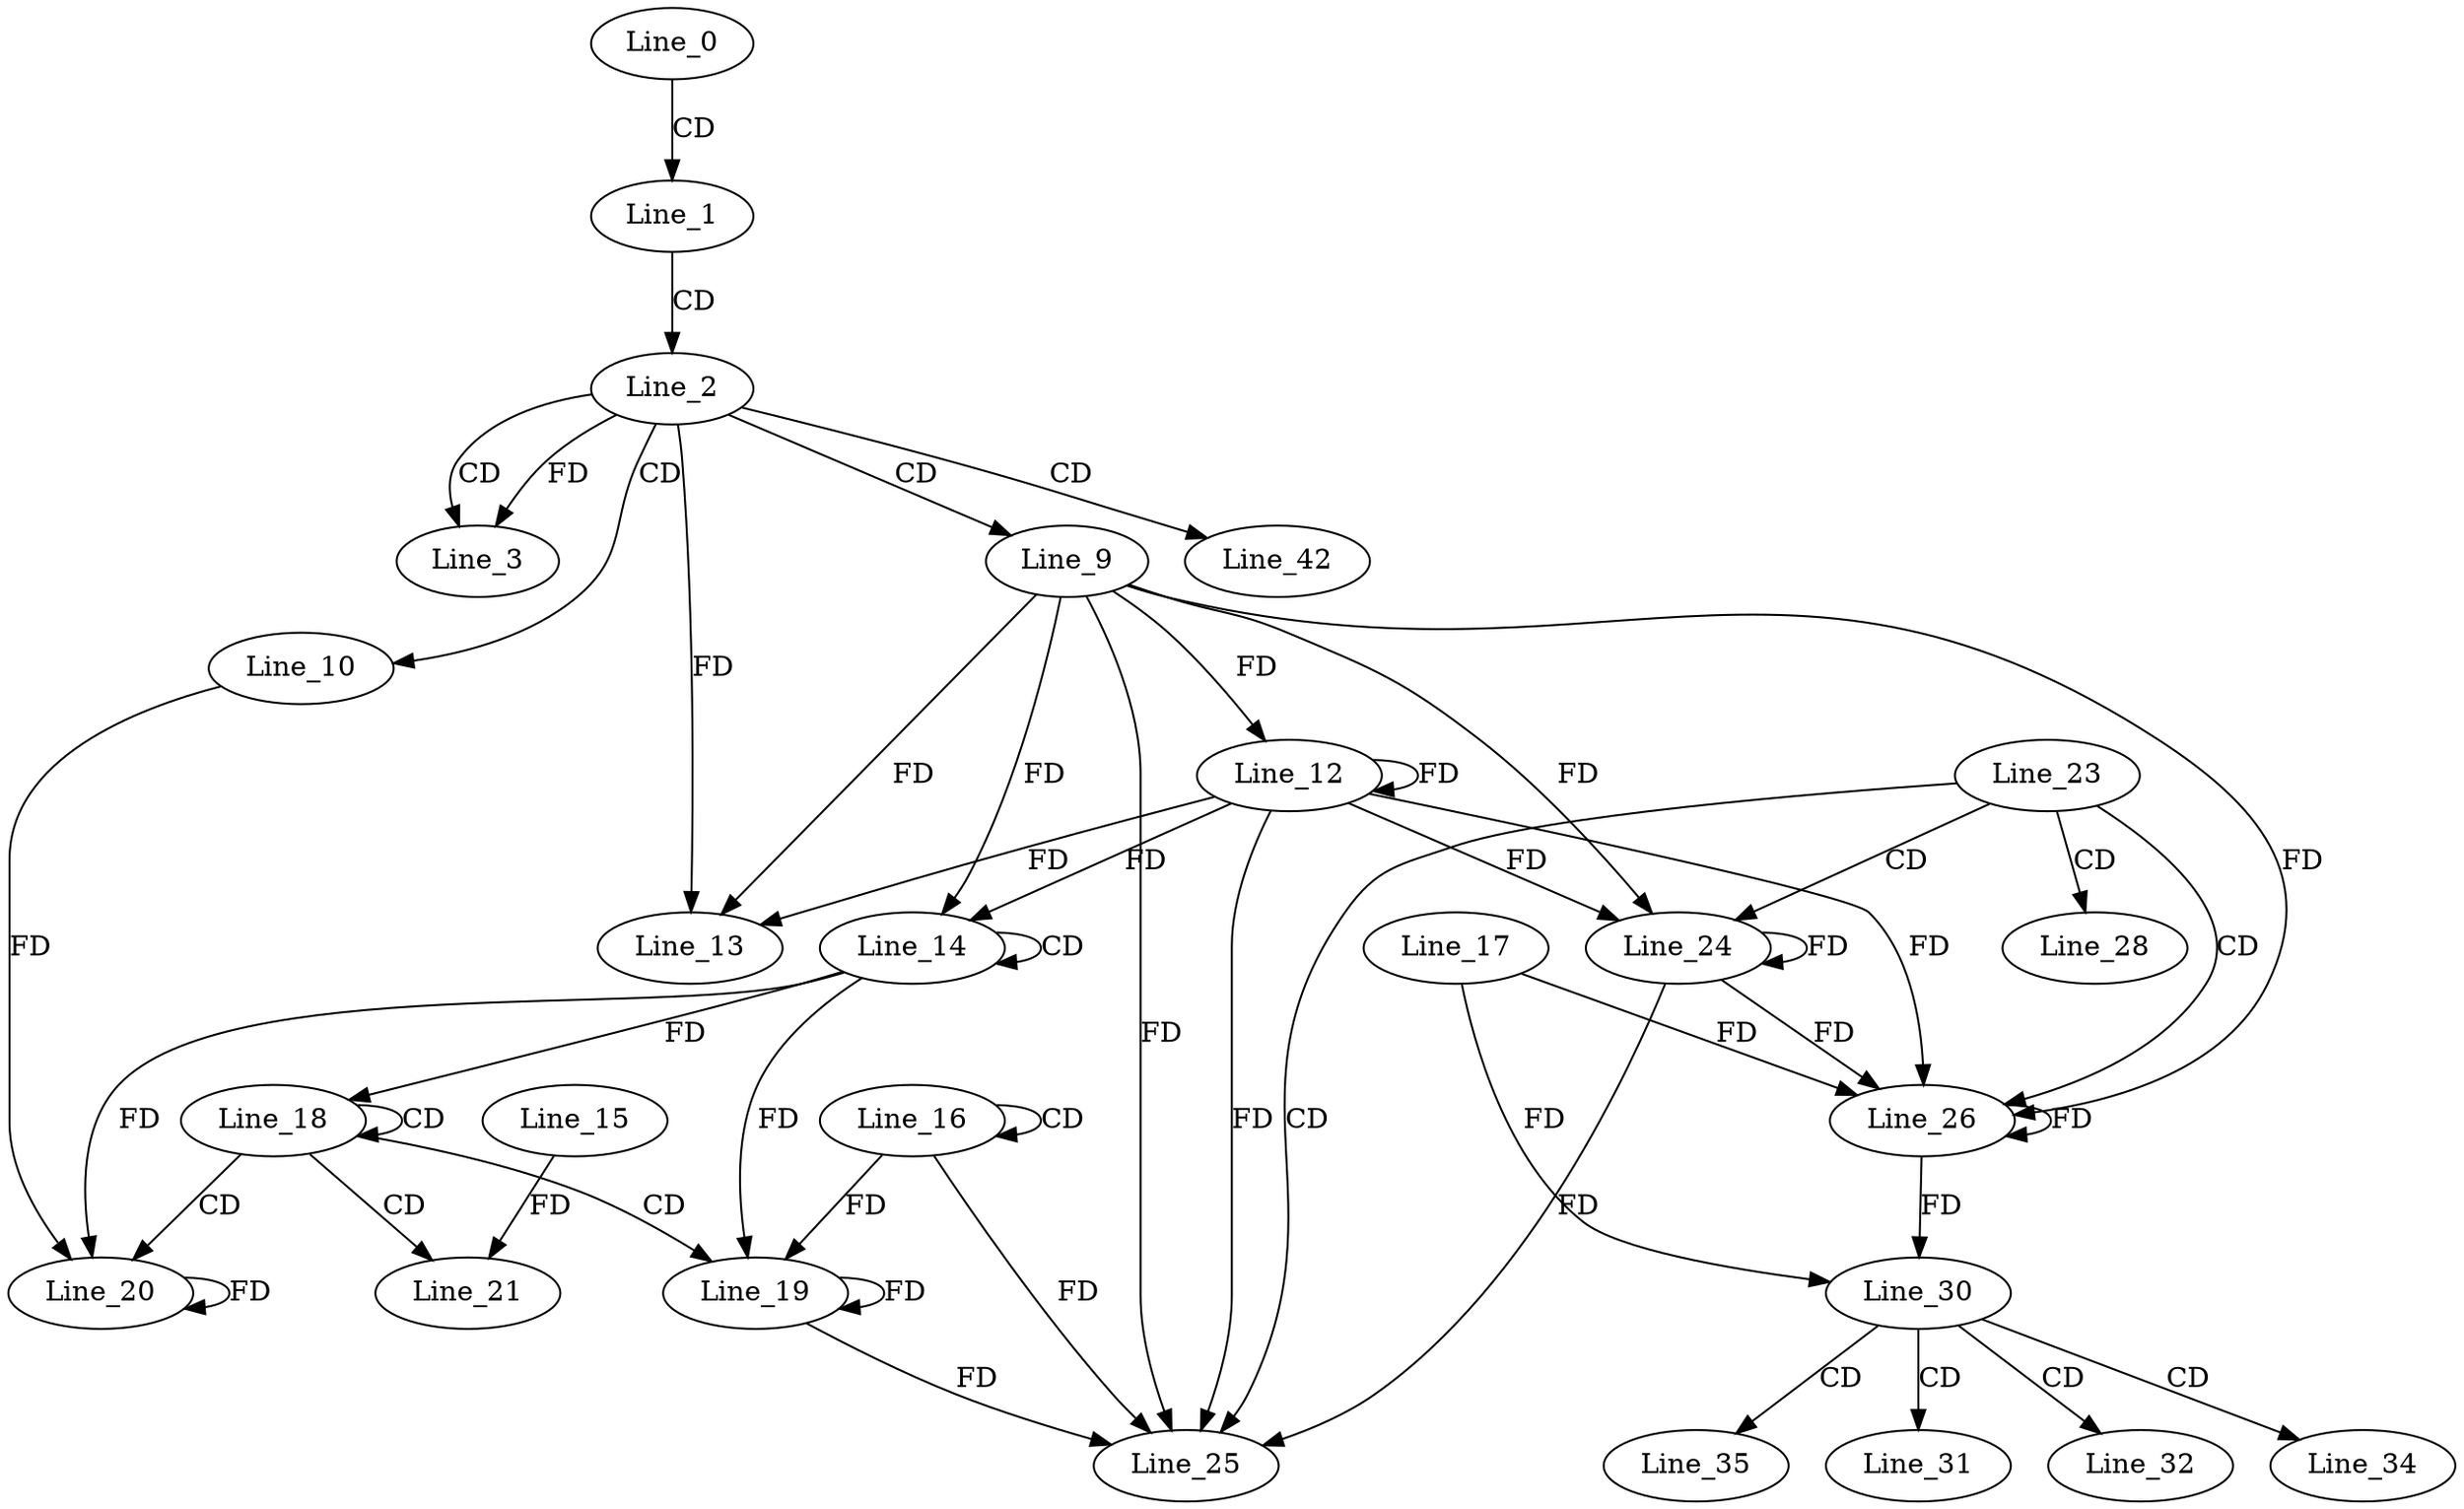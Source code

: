 digraph G {
  Line_0;
  Line_1;
  Line_2;
  Line_3;
  Line_3;
  Line_9;
  Line_10;
  Line_12;
  Line_12;
  Line_13;
  Line_14;
  Line_14;
  Line_16;
  Line_16;
  Line_18;
  Line_18;
  Line_19;
  Line_19;
  Line_20;
  Line_20;
  Line_21;
  Line_15;
  Line_23;
  Line_24;
  Line_24;
  Line_25;
  Line_26;
  Line_17;
  Line_26;
  Line_28;
  Line_30;
  Line_31;
  Line_32;
  Line_34;
  Line_35;
  Line_42;
  Line_0 -> Line_1 [ label="CD" ];
  Line_1 -> Line_2 [ label="CD" ];
  Line_2 -> Line_3 [ label="CD" ];
  Line_2 -> Line_3 [ label="FD" ];
  Line_2 -> Line_9 [ label="CD" ];
  Line_2 -> Line_10 [ label="CD" ];
  Line_9 -> Line_12 [ label="FD" ];
  Line_12 -> Line_12 [ label="FD" ];
  Line_9 -> Line_13 [ label="FD" ];
  Line_12 -> Line_13 [ label="FD" ];
  Line_2 -> Line_13 [ label="FD" ];
  Line_14 -> Line_14 [ label="CD" ];
  Line_9 -> Line_14 [ label="FD" ];
  Line_12 -> Line_14 [ label="FD" ];
  Line_16 -> Line_16 [ label="CD" ];
  Line_18 -> Line_18 [ label="CD" ];
  Line_14 -> Line_18 [ label="FD" ];
  Line_18 -> Line_19 [ label="CD" ];
  Line_19 -> Line_19 [ label="FD" ];
  Line_16 -> Line_19 [ label="FD" ];
  Line_14 -> Line_19 [ label="FD" ];
  Line_18 -> Line_20 [ label="CD" ];
  Line_20 -> Line_20 [ label="FD" ];
  Line_10 -> Line_20 [ label="FD" ];
  Line_14 -> Line_20 [ label="FD" ];
  Line_18 -> Line_21 [ label="CD" ];
  Line_15 -> Line_21 [ label="FD" ];
  Line_23 -> Line_24 [ label="CD" ];
  Line_9 -> Line_24 [ label="FD" ];
  Line_12 -> Line_24 [ label="FD" ];
  Line_24 -> Line_24 [ label="FD" ];
  Line_23 -> Line_25 [ label="CD" ];
  Line_9 -> Line_25 [ label="FD" ];
  Line_12 -> Line_25 [ label="FD" ];
  Line_24 -> Line_25 [ label="FD" ];
  Line_19 -> Line_25 [ label="FD" ];
  Line_16 -> Line_25 [ label="FD" ];
  Line_23 -> Line_26 [ label="CD" ];
  Line_17 -> Line_26 [ label="FD" ];
  Line_26 -> Line_26 [ label="FD" ];
  Line_9 -> Line_26 [ label="FD" ];
  Line_12 -> Line_26 [ label="FD" ];
  Line_24 -> Line_26 [ label="FD" ];
  Line_23 -> Line_28 [ label="CD" ];
  Line_17 -> Line_30 [ label="FD" ];
  Line_26 -> Line_30 [ label="FD" ];
  Line_30 -> Line_31 [ label="CD" ];
  Line_30 -> Line_32 [ label="CD" ];
  Line_30 -> Line_34 [ label="CD" ];
  Line_30 -> Line_35 [ label="CD" ];
  Line_2 -> Line_42 [ label="CD" ];
}
